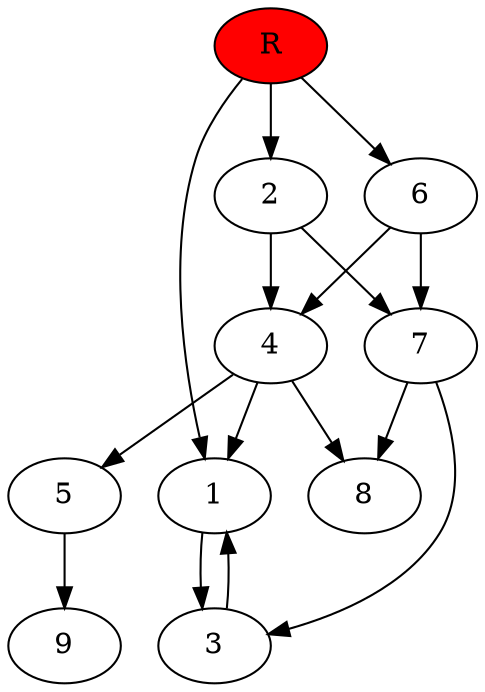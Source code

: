 digraph prb2891 {
	1
	2
	3
	4
	5
	6
	7
	8
	R [fillcolor="#ff0000" style=filled]
	1 -> 3
	2 -> 4
	2 -> 7
	3 -> 1
	4 -> 1
	4 -> 5
	4 -> 8
	5 -> 9
	6 -> 4
	6 -> 7
	7 -> 3
	7 -> 8
	R -> 1
	R -> 2
	R -> 6
}
